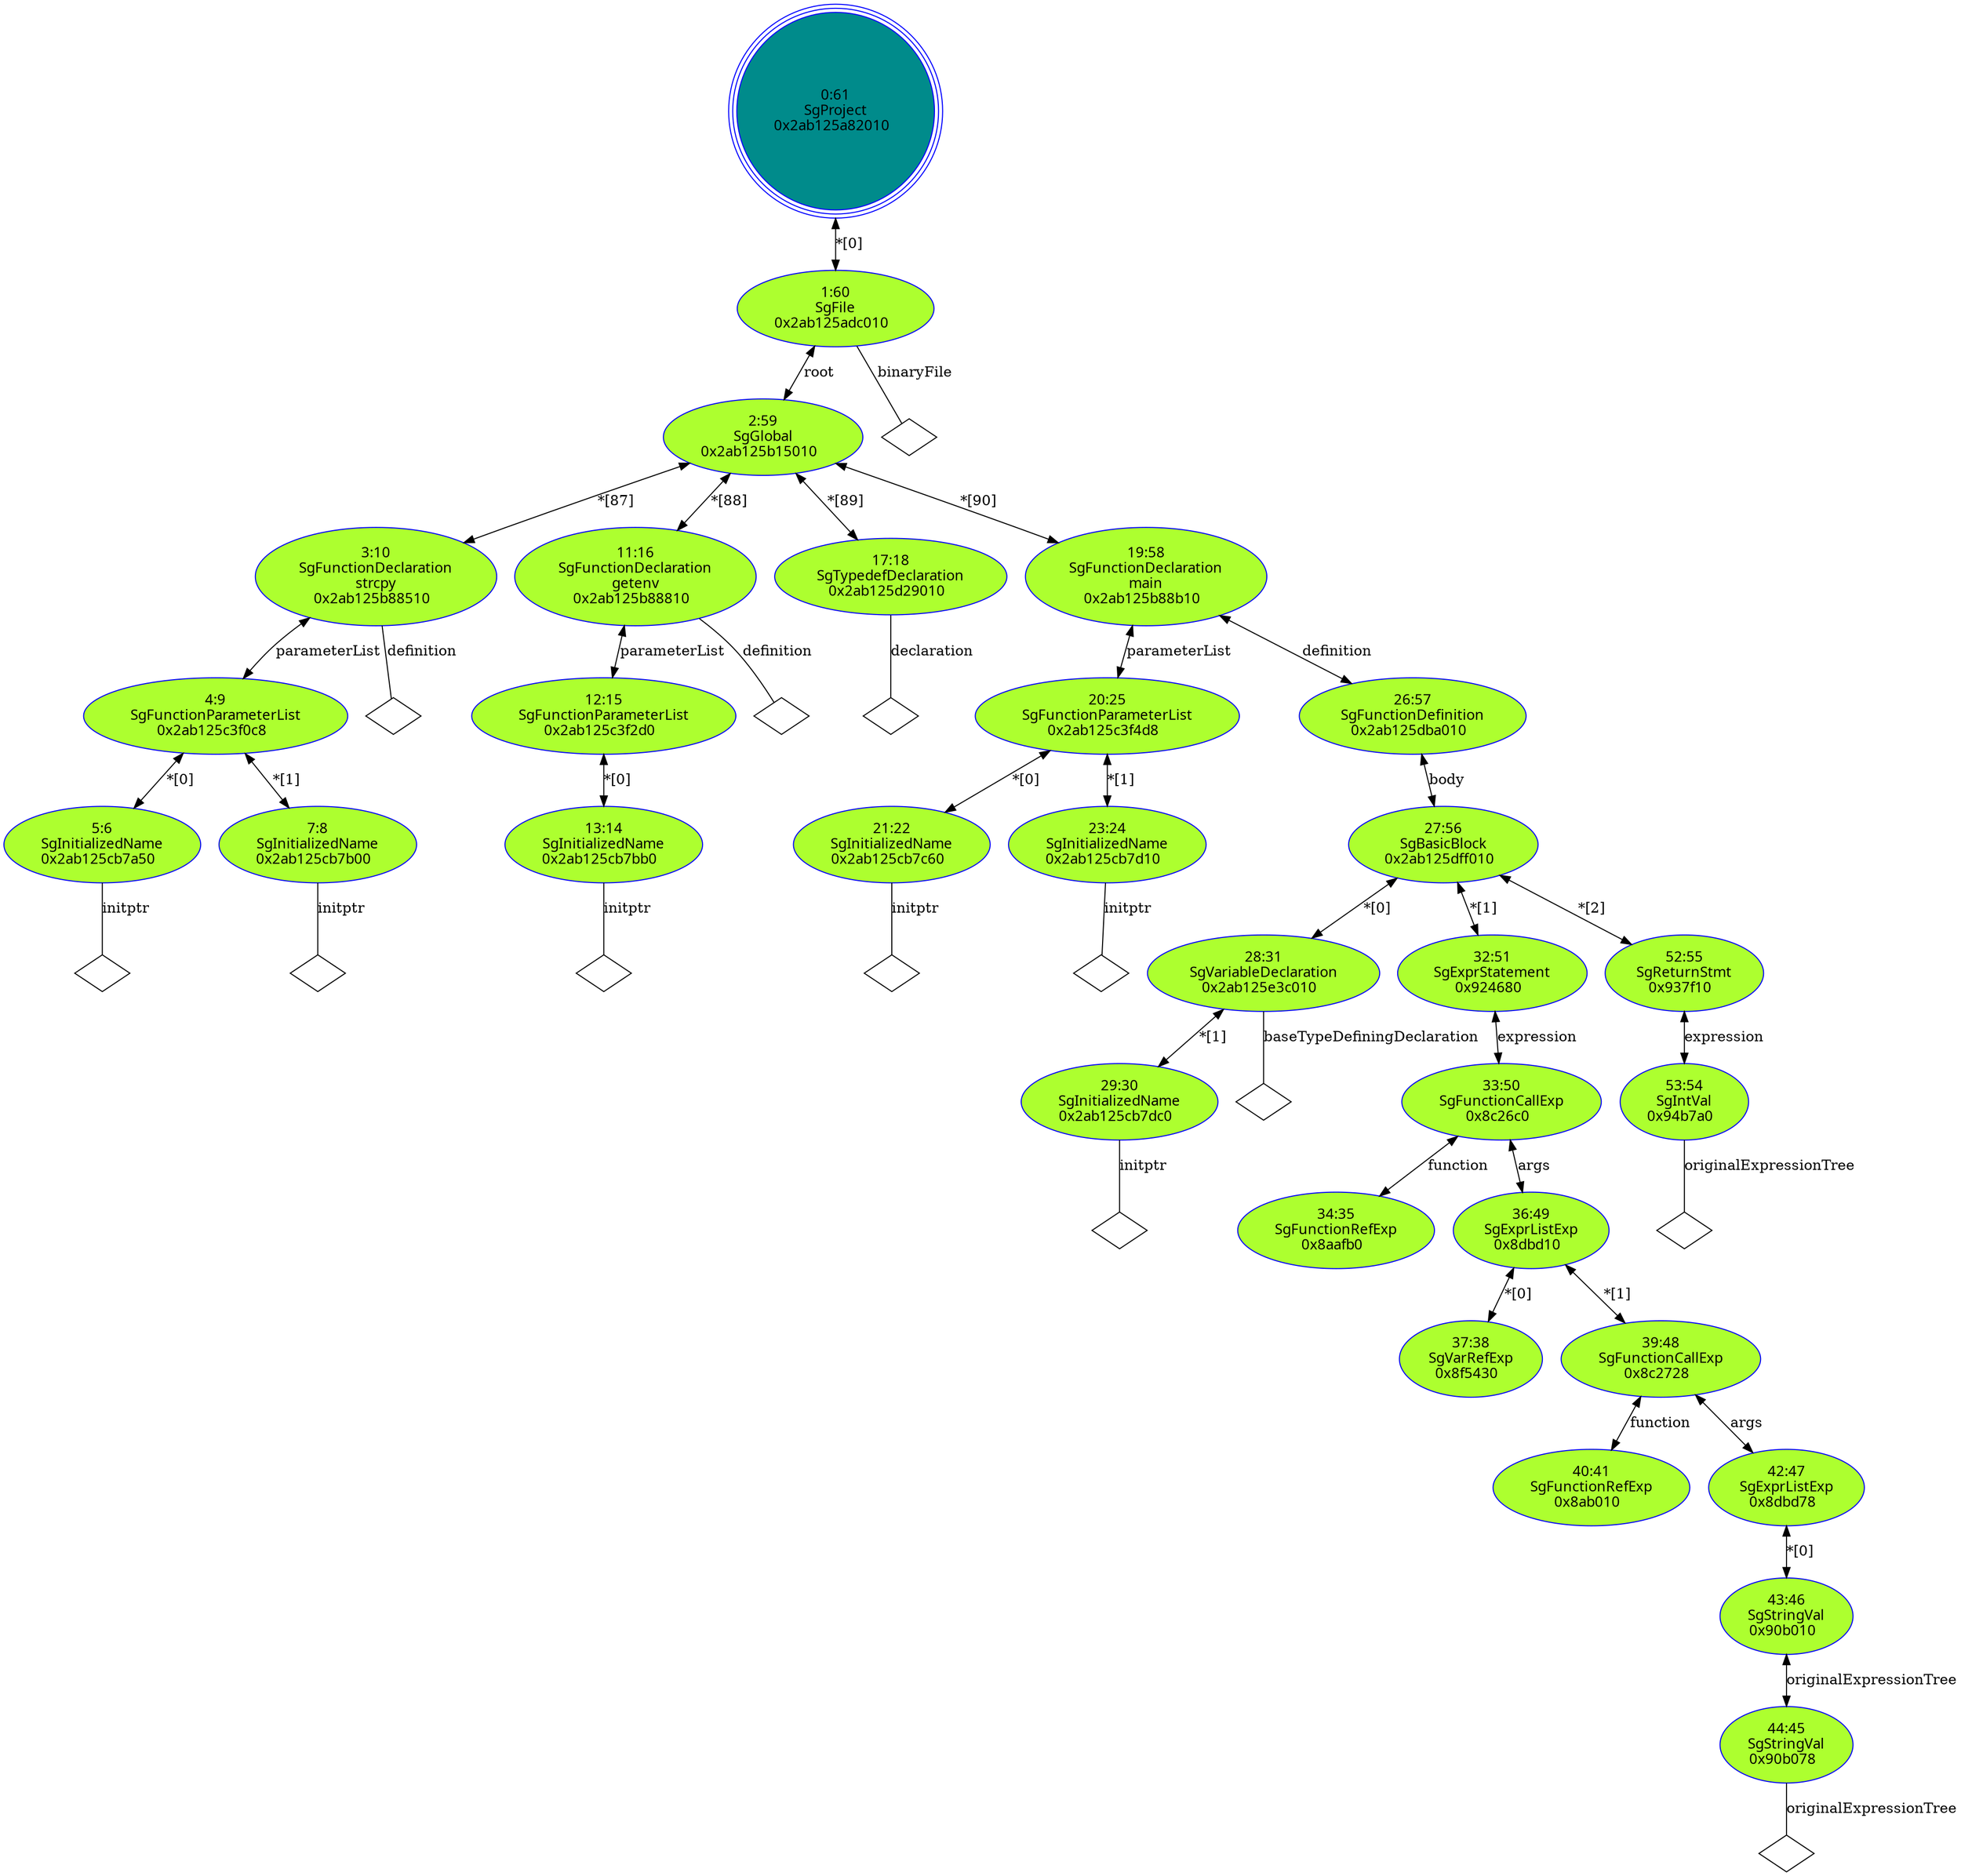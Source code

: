 /* This is generated by the Free rosecheckers sourcecode checking software
available on sourceforge for check on cert coding standards last update 2021

with input:
char* strcpy(char*, char*);
char* getenv(char*);

int main(int argc, char** argv) {
  char buff[256];
  strcpy(buff, getenv("EDITOR"));
  return 0;
}
*/

digraph "Gfoo_AST.dot" {
"0x2ab125cb7a50"[label="5:6\nSgInitializedName\n0x2ab125cb7a50  " shape=ellipse,regular=0,URL="\N",tooltip="more info at \N",sides=6,peripheries=1,color="Blue",fillcolor=greenyellow,fontname="7x13bold",fontcolor=black,style=filled];
"0x2ab125cb7a50" -> "0x2ab125cb7a50__initptr__null"[label="initptr" dir=none ];
"0x2ab125cb7a50__initptr__null"[label="" shape=diamond ];
"0x2ab125cb7b00"[label="7:8\nSgInitializedName\n0x2ab125cb7b00  " shape=ellipse,regular=0,URL="\N",tooltip="more info at \N",sides=6,peripheries=1,color="Blue",fillcolor=greenyellow,fontname="7x13bold",fontcolor=black,style=filled];
"0x2ab125cb7b00" -> "0x2ab125cb7b00__initptr__null"[label="initptr" dir=none ];
"0x2ab125cb7b00__initptr__null"[label="" shape=diamond ];
"0x2ab125c3f0c8"[label="4:9\nSgFunctionParameterList\n0x2ab125c3f0c8  " shape=ellipse,regular=0,URL="\N",tooltip="more info at \N",sides=6,peripheries=1,color="Blue",fillcolor=greenyellow,fontname="7x13bold",fontcolor=black,style=filled];
"0x2ab125c3f0c8" -> "0x2ab125cb7a50"[label="*[0]" dir=both ];
"0x2ab125c3f0c8" -> "0x2ab125cb7b00"[label="*[1]" dir=both ];
"0x2ab125b88510"[label="3:10\nSgFunctionDeclaration\nstrcpy\n0x2ab125b88510  " shape=ellipse,regular=0,URL="\N",tooltip="more info at \N",sides=6,peripheries=1,color="Blue",fillcolor=greenyellow,fontname="7x13bold",fontcolor=black,style=filled];
"0x2ab125b88510" -> "0x2ab125c3f0c8"[label="parameterList" dir=both ];
"0x2ab125b88510" -> "0x2ab125b88510__definition__null"[label="definition" dir=none ];
"0x2ab125b88510__definition__null"[label="" shape=diamond ];
"0x2ab125cb7bb0"[label="13:14\nSgInitializedName\n0x2ab125cb7bb0  " shape=ellipse,regular=0,URL="\N",tooltip="more info at \N",sides=6,peripheries=1,color="Blue",fillcolor=greenyellow,fontname="7x13bold",fontcolor=black,style=filled];
"0x2ab125cb7bb0" -> "0x2ab125cb7bb0__initptr__null"[label="initptr" dir=none ];
"0x2ab125cb7bb0__initptr__null"[label="" shape=diamond ];
"0x2ab125c3f2d0"[label="12:15\nSgFunctionParameterList\n0x2ab125c3f2d0  " shape=ellipse,regular=0,URL="\N",tooltip="more info at \N",sides=6,peripheries=1,color="Blue",fillcolor=greenyellow,fontname="7x13bold",fontcolor=black,style=filled];
"0x2ab125c3f2d0" -> "0x2ab125cb7bb0"[label="*[0]" dir=both ];
"0x2ab125b88810"[label="11:16\nSgFunctionDeclaration\ngetenv\n0x2ab125b88810  " shape=ellipse,regular=0,URL="\N",tooltip="more info at \N",sides=6,peripheries=1,color="Blue",fillcolor=greenyellow,fontname="7x13bold",fontcolor=black,style=filled];
"0x2ab125b88810" -> "0x2ab125c3f2d0"[label="parameterList" dir=both ];
"0x2ab125b88810" -> "0x2ab125b88810__definition__null"[label="definition" dir=none ];
"0x2ab125b88810__definition__null"[label="" shape=diamond ];
"0x2ab125d29010"[label="17:18\nSgTypedefDeclaration\n0x2ab125d29010  " shape=ellipse,regular=0,URL="\N",tooltip="more info at \N",sides=6,peripheries=1,color="Blue",fillcolor=greenyellow,fontname="7x13bold",fontcolor=black,style=filled];
"0x2ab125d29010" -> "0x2ab125d29010__declaration__null"[label="declaration" dir=none ];
"0x2ab125d29010__declaration__null"[label="" shape=diamond ];
"0x2ab125cb7c60"[label="21:22\nSgInitializedName\n0x2ab125cb7c60  " shape=ellipse,regular=0,URL="\N",tooltip="more info at \N",sides=6,peripheries=1,color="Blue",fillcolor=greenyellow,fontname="7x13bold",fontcolor=black,style=filled];
"0x2ab125cb7c60" -> "0x2ab125cb7c60__initptr__null"[label="initptr" dir=none ];
"0x2ab125cb7c60__initptr__null"[label="" shape=diamond ];
"0x2ab125cb7d10"[label="23:24\nSgInitializedName\n0x2ab125cb7d10  " shape=ellipse,regular=0,URL="\N",tooltip="more info at \N",sides=6,peripheries=1,color="Blue",fillcolor=greenyellow,fontname="7x13bold",fontcolor=black,style=filled];
"0x2ab125cb7d10" -> "0x2ab125cb7d10__initptr__null"[label="initptr" dir=none ];
"0x2ab125cb7d10__initptr__null"[label="" shape=diamond ];
"0x2ab125c3f4d8"[label="20:25\nSgFunctionParameterList\n0x2ab125c3f4d8  " shape=ellipse,regular=0,URL="\N",tooltip="more info at \N",sides=6,peripheries=1,color="Blue",fillcolor=greenyellow,fontname="7x13bold",fontcolor=black,style=filled];
"0x2ab125c3f4d8" -> "0x2ab125cb7c60"[label="*[0]" dir=both ];
"0x2ab125c3f4d8" -> "0x2ab125cb7d10"[label="*[1]" dir=both ];
"0x2ab125cb7dc0"[label="29:30\nSgInitializedName\n0x2ab125cb7dc0  " shape=ellipse,regular=0,URL="\N",tooltip="more info at \N",sides=6,peripheries=1,color="Blue",fillcolor=greenyellow,fontname="7x13bold",fontcolor=black,style=filled];
"0x2ab125cb7dc0" -> "0x2ab125cb7dc0__initptr__null"[label="initptr" dir=none ];
"0x2ab125cb7dc0__initptr__null"[label="" shape=diamond ];
"0x2ab125e3c010"[label="28:31\nSgVariableDeclaration\n0x2ab125e3c010  " shape=ellipse,regular=0,URL="\N",tooltip="more info at \N",sides=6,peripheries=1,color="Blue",fillcolor=greenyellow,fontname="7x13bold",fontcolor=black,style=filled];
"0x2ab125e3c010" -> "0x2ab125e3c010__baseTypeDefiningDeclaration__null"[label="baseTypeDefiningDeclaration" dir=none ];
"0x2ab125e3c010__baseTypeDefiningDeclaration__null"[label="" shape=diamond ];
"0x2ab125e3c010" -> "0x2ab125cb7dc0"[label="*[1]" dir=both ];
"0x8aafb0"[label="34:35\nSgFunctionRefExp\n0x8aafb0  " shape=ellipse,regular=0,URL="\N",tooltip="more info at \N",sides=6,peripheries=1,color="Blue",fillcolor=greenyellow,fontname="7x13bold",fontcolor=black,style=filled];
"0x8f5430"[label="37:38\nSgVarRefExp\n0x8f5430  " shape=ellipse,regular=0,URL="\N",tooltip="more info at \N",sides=6,peripheries=1,color="Blue",fillcolor=greenyellow,fontname="7x13bold",fontcolor=black,style=filled];
"0x8ab010"[label="40:41\nSgFunctionRefExp\n0x8ab010  " shape=ellipse,regular=0,URL="\N",tooltip="more info at \N",sides=6,peripheries=1,color="Blue",fillcolor=greenyellow,fontname="7x13bold",fontcolor=black,style=filled];
"0x90b078"[label="44:45\nSgStringVal\n0x90b078  " shape=ellipse,regular=0,URL="\N",tooltip="more info at \N",sides=6,peripheries=1,color="Blue",fillcolor=greenyellow,fontname="7x13bold",fontcolor=black,style=filled];
"0x90b078" -> "0x90b078__originalExpressionTree__null"[label="originalExpressionTree" dir=none ];
"0x90b078__originalExpressionTree__null"[label="" shape=diamond ];
"0x90b010"[label="43:46\nSgStringVal\n0x90b010  " shape=ellipse,regular=0,URL="\N",tooltip="more info at \N",sides=6,peripheries=1,color="Blue",fillcolor=greenyellow,fontname="7x13bold",fontcolor=black,style=filled];
"0x90b010" -> "0x90b078"[label="originalExpressionTree" dir=both ];
"0x8dbd78"[label="42:47\nSgExprListExp\n0x8dbd78  " shape=ellipse,regular=0,URL="\N",tooltip="more info at \N",sides=6,peripheries=1,color="Blue",fillcolor=greenyellow,fontname="7x13bold",fontcolor=black,style=filled];
"0x8dbd78" -> "0x90b010"[label="*[0]" dir=both ];
"0x8c2728"[label="39:48\nSgFunctionCallExp\n0x8c2728  " shape=ellipse,regular=0,URL="\N",tooltip="more info at \N",sides=6,peripheries=1,color="Blue",fillcolor=greenyellow,fontname="7x13bold",fontcolor=black,style=filled];
"0x8c2728" -> "0x8ab010"[label="function" dir=both ];
"0x8c2728" -> "0x8dbd78"[label="args" dir=both ];
"0x8dbd10"[label="36:49\nSgExprListExp\n0x8dbd10  " shape=ellipse,regular=0,URL="\N",tooltip="more info at \N",sides=6,peripheries=1,color="Blue",fillcolor=greenyellow,fontname="7x13bold",fontcolor=black,style=filled];
"0x8dbd10" -> "0x8f5430"[label="*[0]" dir=both ];
"0x8dbd10" -> "0x8c2728"[label="*[1]" dir=both ];
"0x8c26c0"[label="33:50\nSgFunctionCallExp\n0x8c26c0  " shape=ellipse,regular=0,URL="\N",tooltip="more info at \N",sides=6,peripheries=1,color="Blue",fillcolor=greenyellow,fontname="7x13bold",fontcolor=black,style=filled];
"0x8c26c0" -> "0x8aafb0"[label="function" dir=both ];
"0x8c26c0" -> "0x8dbd10"[label="args" dir=both ];
"0x924680"[label="32:51\nSgExprStatement\n0x924680  " shape=ellipse,regular=0,URL="\N",tooltip="more info at \N",sides=6,peripheries=1,color="Blue",fillcolor=greenyellow,fontname="7x13bold",fontcolor=black,style=filled];
"0x924680" -> "0x8c26c0"[label="expression" dir=both ];
"0x94b7a0"[label="53:54\nSgIntVal\n0x94b7a0  " shape=ellipse,regular=0,URL="\N",tooltip="more info at \N",sides=6,peripheries=1,color="Blue",fillcolor=greenyellow,fontname="7x13bold",fontcolor=black,style=filled];
"0x94b7a0" -> "0x94b7a0__originalExpressionTree__null"[label="originalExpressionTree" dir=none ];
"0x94b7a0__originalExpressionTree__null"[label="" shape=diamond ];
"0x937f10"[label="52:55\nSgReturnStmt\n0x937f10  " shape=ellipse,regular=0,URL="\N",tooltip="more info at \N",sides=6,peripheries=1,color="Blue",fillcolor=greenyellow,fontname="7x13bold",fontcolor=black,style=filled];
"0x937f10" -> "0x94b7a0"[label="expression" dir=both ];
"0x2ab125dff010"[label="27:56\nSgBasicBlock\n0x2ab125dff010  " shape=ellipse,regular=0,URL="\N",tooltip="more info at \N",sides=6,peripheries=1,color="Blue",fillcolor=greenyellow,fontname="7x13bold",fontcolor=black,style=filled];
"0x2ab125dff010" -> "0x2ab125e3c010"[label="*[0]" dir=both ];
"0x2ab125dff010" -> "0x924680"[label="*[1]" dir=both ];
"0x2ab125dff010" -> "0x937f10"[label="*[2]" dir=both ];
"0x2ab125dba010"[label="26:57\nSgFunctionDefinition\n0x2ab125dba010  " shape=ellipse,regular=0,URL="\N",tooltip="more info at \N",sides=6,peripheries=1,color="Blue",fillcolor=greenyellow,fontname="7x13bold",fontcolor=black,style=filled];
"0x2ab125dba010" -> "0x2ab125dff010"[label="body" dir=both ];
"0x2ab125b88b10"[label="19:58\nSgFunctionDeclaration\nmain\n0x2ab125b88b10  " shape=ellipse,regular=0,URL="\N",tooltip="more info at \N",sides=6,peripheries=1,color="Blue",fillcolor=greenyellow,fontname="7x13bold",fontcolor=black,style=filled];
"0x2ab125b88b10" -> "0x2ab125c3f4d8"[label="parameterList" dir=both ];
"0x2ab125b88b10" -> "0x2ab125dba010"[label="definition" dir=both ];
"0x2ab125b15010"[label="2:59\nSgGlobal\n0x2ab125b15010  " shape=ellipse,regular=0,URL="\N",tooltip="more info at \N",sides=6,peripheries=1,color="Blue",fillcolor=greenyellow,fontname="7x13bold",fontcolor=black,style=filled];
"0x2ab125b15010" -> "0x2ab125b88510"[label="*[87]" dir=both ];
"0x2ab125b15010" -> "0x2ab125b88810"[label="*[88]" dir=both ];
"0x2ab125b15010" -> "0x2ab125d29010"[label="*[89]" dir=both ];
"0x2ab125b15010" -> "0x2ab125b88b10"[label="*[90]" dir=both ];
"0x2ab125adc010"[label="1:60\nSgFile\n0x2ab125adc010  " shape=ellipse,regular=0,URL="\N",tooltip="more info at \N",sides=6,peripheries=1,color="Blue",fillcolor=greenyellow,fontname="7x13bold",fontcolor=black,style=filled];
"0x2ab125adc010" -> "0x2ab125b15010"[label="root" dir=both ];
"0x2ab125adc010" -> "0x2ab125adc010__binaryFile__null"[label="binaryFile" dir=none ];
"0x2ab125adc010__binaryFile__null"[label="" shape=diamond ];
"0x2ab125a82010"[label="0:61\nSgProject\n0x2ab125a82010  " shape=circle,regular=0,URL="\N",tooltip="more info at \N",sides=6,peripheries=3,color="Blue",fillcolor=cyan4,fontname="12x24bold",fontcolor=black,style=filled];
"0x2ab125a82010" -> "0x2ab125adc010"[label="*[0]" dir=both ];
}
